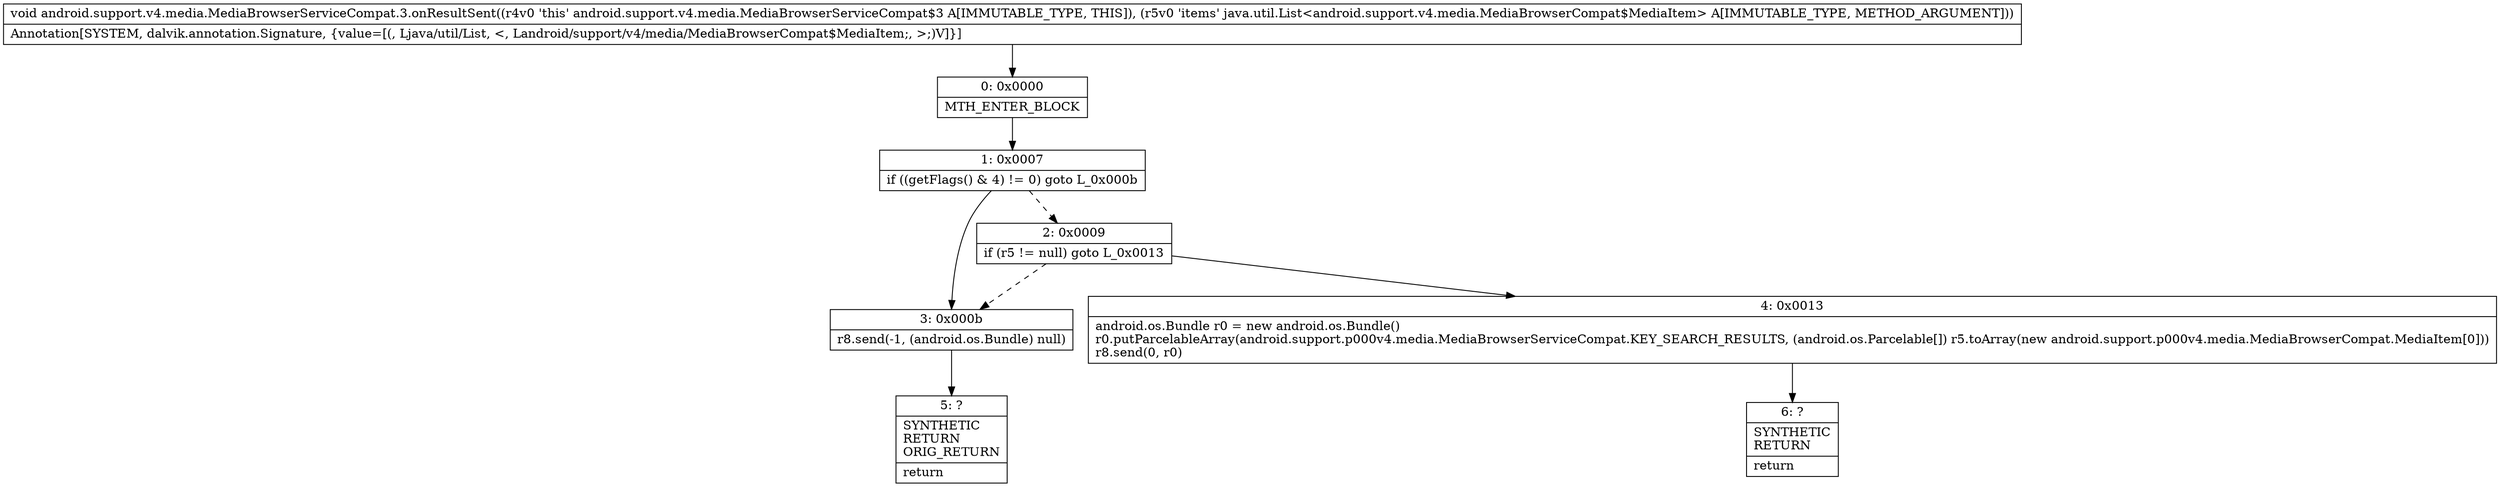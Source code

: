 digraph "CFG forandroid.support.v4.media.MediaBrowserServiceCompat.3.onResultSent(Ljava\/util\/List;)V" {
Node_0 [shape=record,label="{0\:\ 0x0000|MTH_ENTER_BLOCK\l}"];
Node_1 [shape=record,label="{1\:\ 0x0007|if ((getFlags() & 4) != 0) goto L_0x000b\l}"];
Node_2 [shape=record,label="{2\:\ 0x0009|if (r5 != null) goto L_0x0013\l}"];
Node_3 [shape=record,label="{3\:\ 0x000b|r8.send(\-1, (android.os.Bundle) null)\l}"];
Node_4 [shape=record,label="{4\:\ 0x0013|android.os.Bundle r0 = new android.os.Bundle()\lr0.putParcelableArray(android.support.p000v4.media.MediaBrowserServiceCompat.KEY_SEARCH_RESULTS, (android.os.Parcelable[]) r5.toArray(new android.support.p000v4.media.MediaBrowserCompat.MediaItem[0]))\lr8.send(0, r0)\l}"];
Node_5 [shape=record,label="{5\:\ ?|SYNTHETIC\lRETURN\lORIG_RETURN\l|return\l}"];
Node_6 [shape=record,label="{6\:\ ?|SYNTHETIC\lRETURN\l|return\l}"];
MethodNode[shape=record,label="{void android.support.v4.media.MediaBrowserServiceCompat.3.onResultSent((r4v0 'this' android.support.v4.media.MediaBrowserServiceCompat$3 A[IMMUTABLE_TYPE, THIS]), (r5v0 'items' java.util.List\<android.support.v4.media.MediaBrowserCompat$MediaItem\> A[IMMUTABLE_TYPE, METHOD_ARGUMENT]))  | Annotation[SYSTEM, dalvik.annotation.Signature, \{value=[(, Ljava\/util\/List, \<, Landroid\/support\/v4\/media\/MediaBrowserCompat$MediaItem;, \>;)V]\}]\l}"];
MethodNode -> Node_0;
Node_0 -> Node_1;
Node_1 -> Node_2[style=dashed];
Node_1 -> Node_3;
Node_2 -> Node_3[style=dashed];
Node_2 -> Node_4;
Node_3 -> Node_5;
Node_4 -> Node_6;
}

